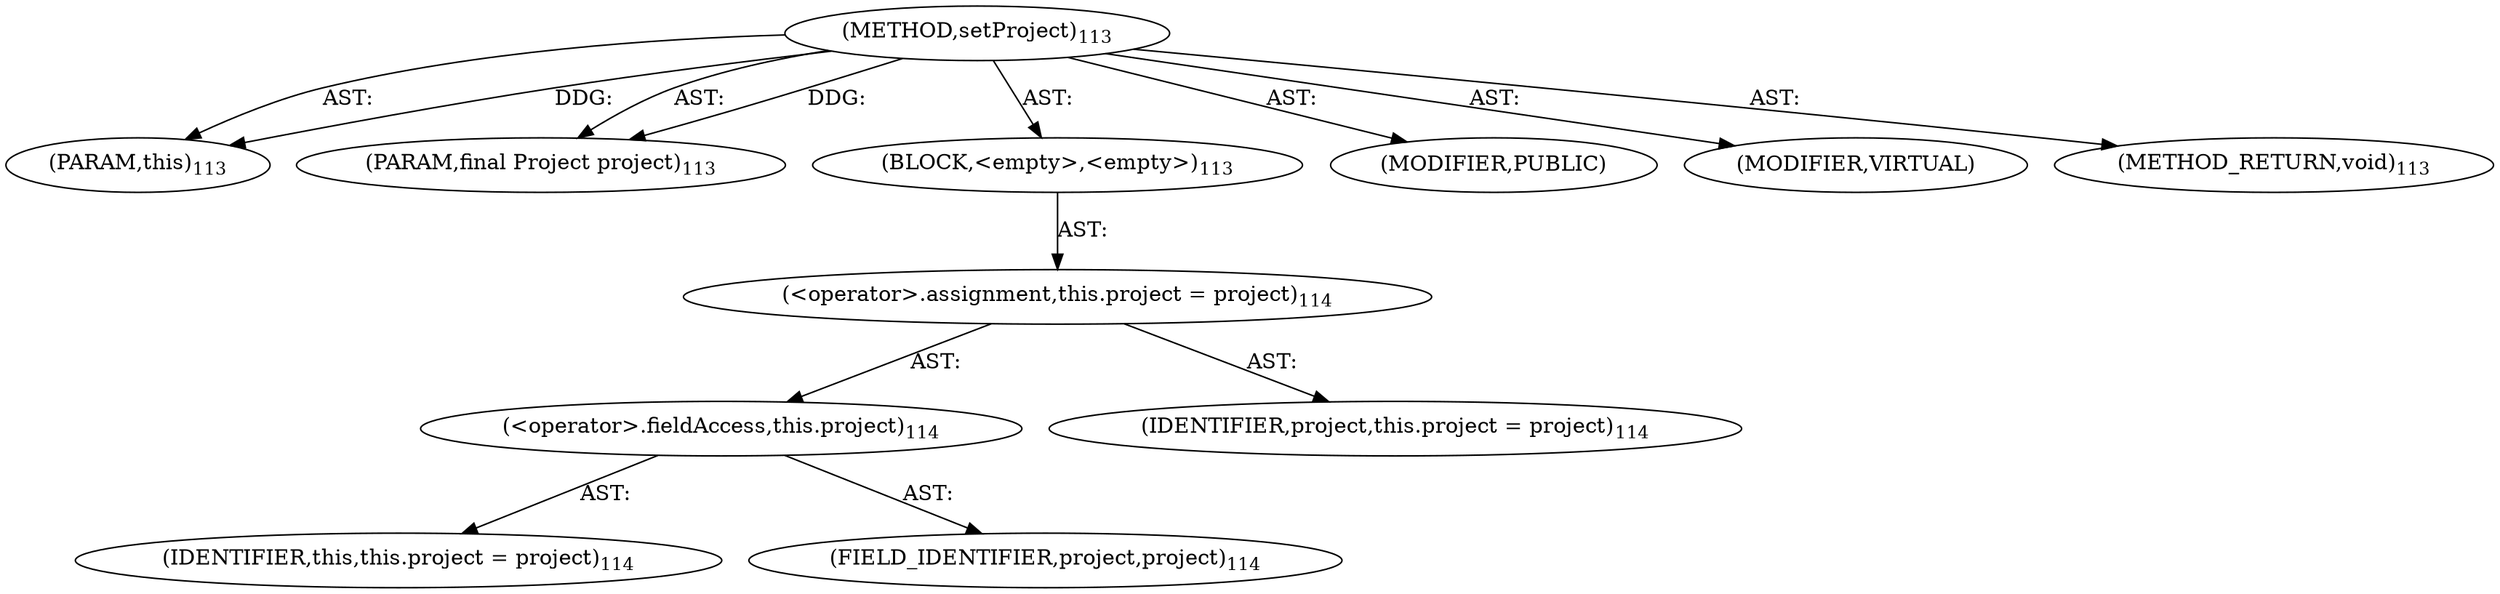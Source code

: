 digraph "setProject" {  
"111669149697" [label = <(METHOD,setProject)<SUB>113</SUB>> ]
"115964116992" [label = <(PARAM,this)<SUB>113</SUB>> ]
"115964116996" [label = <(PARAM,final Project project)<SUB>113</SUB>> ]
"25769803777" [label = <(BLOCK,&lt;empty&gt;,&lt;empty&gt;)<SUB>113</SUB>> ]
"30064771074" [label = <(&lt;operator&gt;.assignment,this.project = project)<SUB>114</SUB>> ]
"30064771075" [label = <(&lt;operator&gt;.fieldAccess,this.project)<SUB>114</SUB>> ]
"68719476736" [label = <(IDENTIFIER,this,this.project = project)<SUB>114</SUB>> ]
"55834574849" [label = <(FIELD_IDENTIFIER,project,project)<SUB>114</SUB>> ]
"68719476742" [label = <(IDENTIFIER,project,this.project = project)<SUB>114</SUB>> ]
"133143986184" [label = <(MODIFIER,PUBLIC)> ]
"133143986185" [label = <(MODIFIER,VIRTUAL)> ]
"128849018881" [label = <(METHOD_RETURN,void)<SUB>113</SUB>> ]
  "111669149697" -> "115964116992"  [ label = "AST: "] 
  "111669149697" -> "115964116996"  [ label = "AST: "] 
  "111669149697" -> "25769803777"  [ label = "AST: "] 
  "111669149697" -> "133143986184"  [ label = "AST: "] 
  "111669149697" -> "133143986185"  [ label = "AST: "] 
  "111669149697" -> "128849018881"  [ label = "AST: "] 
  "25769803777" -> "30064771074"  [ label = "AST: "] 
  "30064771074" -> "30064771075"  [ label = "AST: "] 
  "30064771074" -> "68719476742"  [ label = "AST: "] 
  "30064771075" -> "68719476736"  [ label = "AST: "] 
  "30064771075" -> "55834574849"  [ label = "AST: "] 
  "111669149697" -> "115964116992"  [ label = "DDG: "] 
  "111669149697" -> "115964116996"  [ label = "DDG: "] 
}
